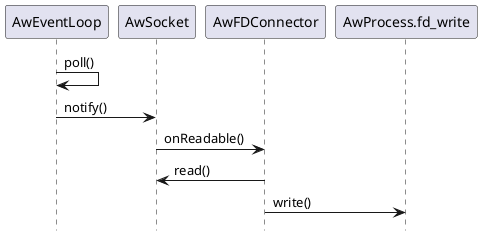 @startuml
hide footbox
AwEventLoop -> AwEventLoop : poll()
AwEventLoop -> AwSocket : notify()
AwSocket -> AwFDConnector : onReadable()
AwFDConnector -> AwSocket : read()
AwFDConnector -> AwProcess.fd_write : write()
@enduml
